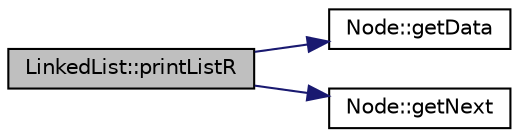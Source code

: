 digraph "LinkedList::printListR"
{
 // INTERACTIVE_SVG=YES
  edge [fontname="Helvetica",fontsize="10",labelfontname="Helvetica",labelfontsize="10"];
  node [fontname="Helvetica",fontsize="10",shape=record];
  rankdir="LR";
  Node113 [label="LinkedList::printListR",height=0.2,width=0.4,color="black", fillcolor="grey75", style="filled", fontcolor="black"];
  Node113 -> Node114 [color="midnightblue",fontsize="10",style="solid"];
  Node114 [label="Node::getData",height=0.2,width=0.4,color="black", fillcolor="white", style="filled",URL="$class_node.html#aca98907146d5d0687f48bf8be9df9b7d"];
  Node113 -> Node115 [color="midnightblue",fontsize="10",style="solid"];
  Node115 [label="Node::getNext",height=0.2,width=0.4,color="black", fillcolor="white", style="filled",URL="$class_node.html#ae36639ff267d63e058ce309fde5a9913"];
}
